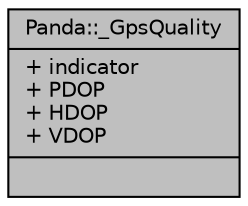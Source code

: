 digraph "Panda::_GpsQuality"
{
  edge [fontname="Helvetica",fontsize="10",labelfontname="Helvetica",labelfontsize="10"];
  node [fontname="Helvetica",fontsize="10",shape=record];
  Node1 [label="{Panda::_GpsQuality\n|+ indicator\l+ PDOP\l+ HDOP\l+ VDOP\l|}",height=0.2,width=0.4,color="black", fillcolor="grey75", style="filled", fontcolor="black"];
}
